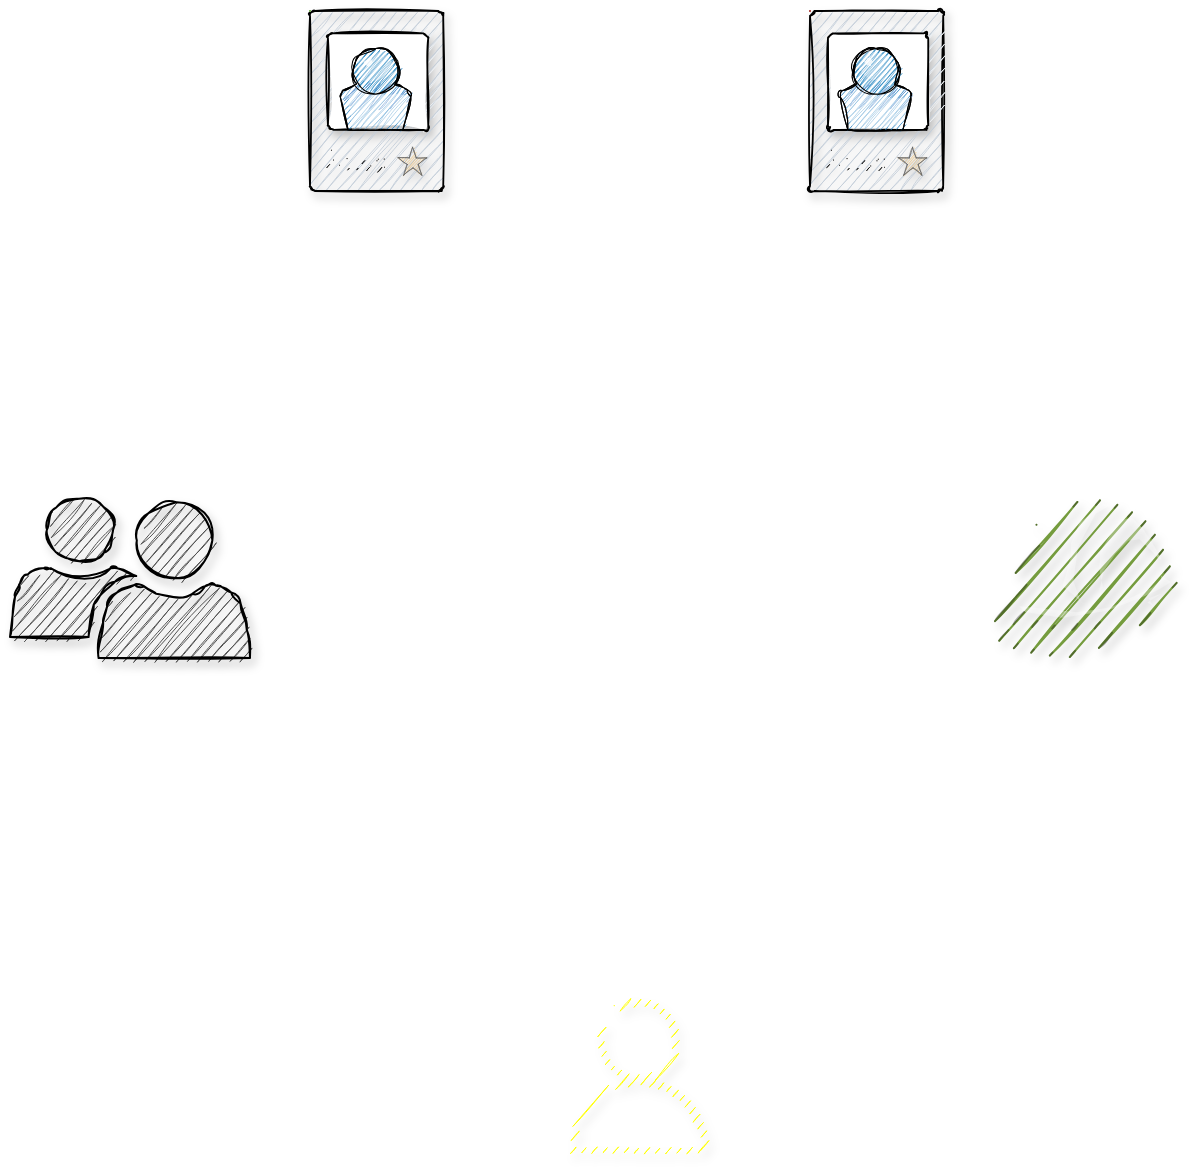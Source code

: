 <mxfile version="14.6.6" type="github">
  <diagram id="_dmhlKY-OVH1K_Ed6C6u" name="第 1 页">
    <mxGraphModel dx="990" dy="548" grid="1" gridSize="10" guides="1" tooltips="1" connect="1" arrows="1" fold="1" page="1" pageScale="1" pageWidth="827" pageHeight="1169" math="0" shadow="0">
      <root>
        <mxCell id="0" />
        <mxCell id="1" parent="0" />
        <mxCell id="-kuX9BFchEWkm1FDKS3O-6" value="" style="verticalLabelPosition=bottom;aspect=fixed;html=1;verticalAlign=top;strokeColor=#82b366;align=center;outlineConnect=0;shape=mxgraph.citrix.access_card;shadow=1;sketch=1;fillColor=#d5e8d4;" vertex="1" parent="1">
          <mxGeometry x="250" y="46.49" width="66.6" height="90" as="geometry" />
        </mxCell>
        <mxCell id="-kuX9BFchEWkm1FDKS3O-7" value="" style="verticalLabelPosition=bottom;aspect=fixed;html=1;verticalAlign=top;strokeColor=#b85450;align=center;outlineConnect=0;shape=mxgraph.citrix.access_card;shadow=1;sketch=1;fillColor=#f8cecc;" vertex="1" parent="1">
          <mxGeometry x="500" y="46.49" width="66.6" height="90" as="geometry" />
        </mxCell>
        <mxCell id="-kuX9BFchEWkm1FDKS3O-9" value="" style="pointerEvents=1;shadow=1;html=1;labelPosition=center;verticalLabelPosition=bottom;verticalAlign=top;align=center;fillColor=#505050;shape=mxgraph.mscae.intune.user_group;sketch=1;strokeWidth=1;" vertex="1" parent="1">
          <mxGeometry x="100" y="290" width="120" height="80" as="geometry" />
        </mxCell>
        <mxCell id="-kuX9BFchEWkm1FDKS3O-10" value="" style="outlineConnect=0;dashed=0;verticalLabelPosition=bottom;verticalAlign=top;align=center;html=1;shape=mxgraph.aws3.role;fillColor=#759C3E;gradientColor=none;shadow=1;sketch=1;strokeColor=#000000;strokeWidth=2;" vertex="1" parent="1">
          <mxGeometry x="590" y="290" width="94.5" height="79.5" as="geometry" />
        </mxCell>
        <mxCell id="-kuX9BFchEWkm1FDKS3O-13" value="" style="outlineConnect=0;fontColor=#232F3E;gradientColor=none;dashed=0;verticalLabelPosition=bottom;verticalAlign=top;align=center;html=1;fontSize=12;fontStyle=0;aspect=fixed;pointerEvents=1;shape=mxgraph.aws4.user;shadow=1;sketch=1;fillColor=#FFFF00;" vertex="1" parent="1">
          <mxGeometry x="375" y="540" width="78" height="78" as="geometry" />
        </mxCell>
      </root>
    </mxGraphModel>
  </diagram>
</mxfile>

